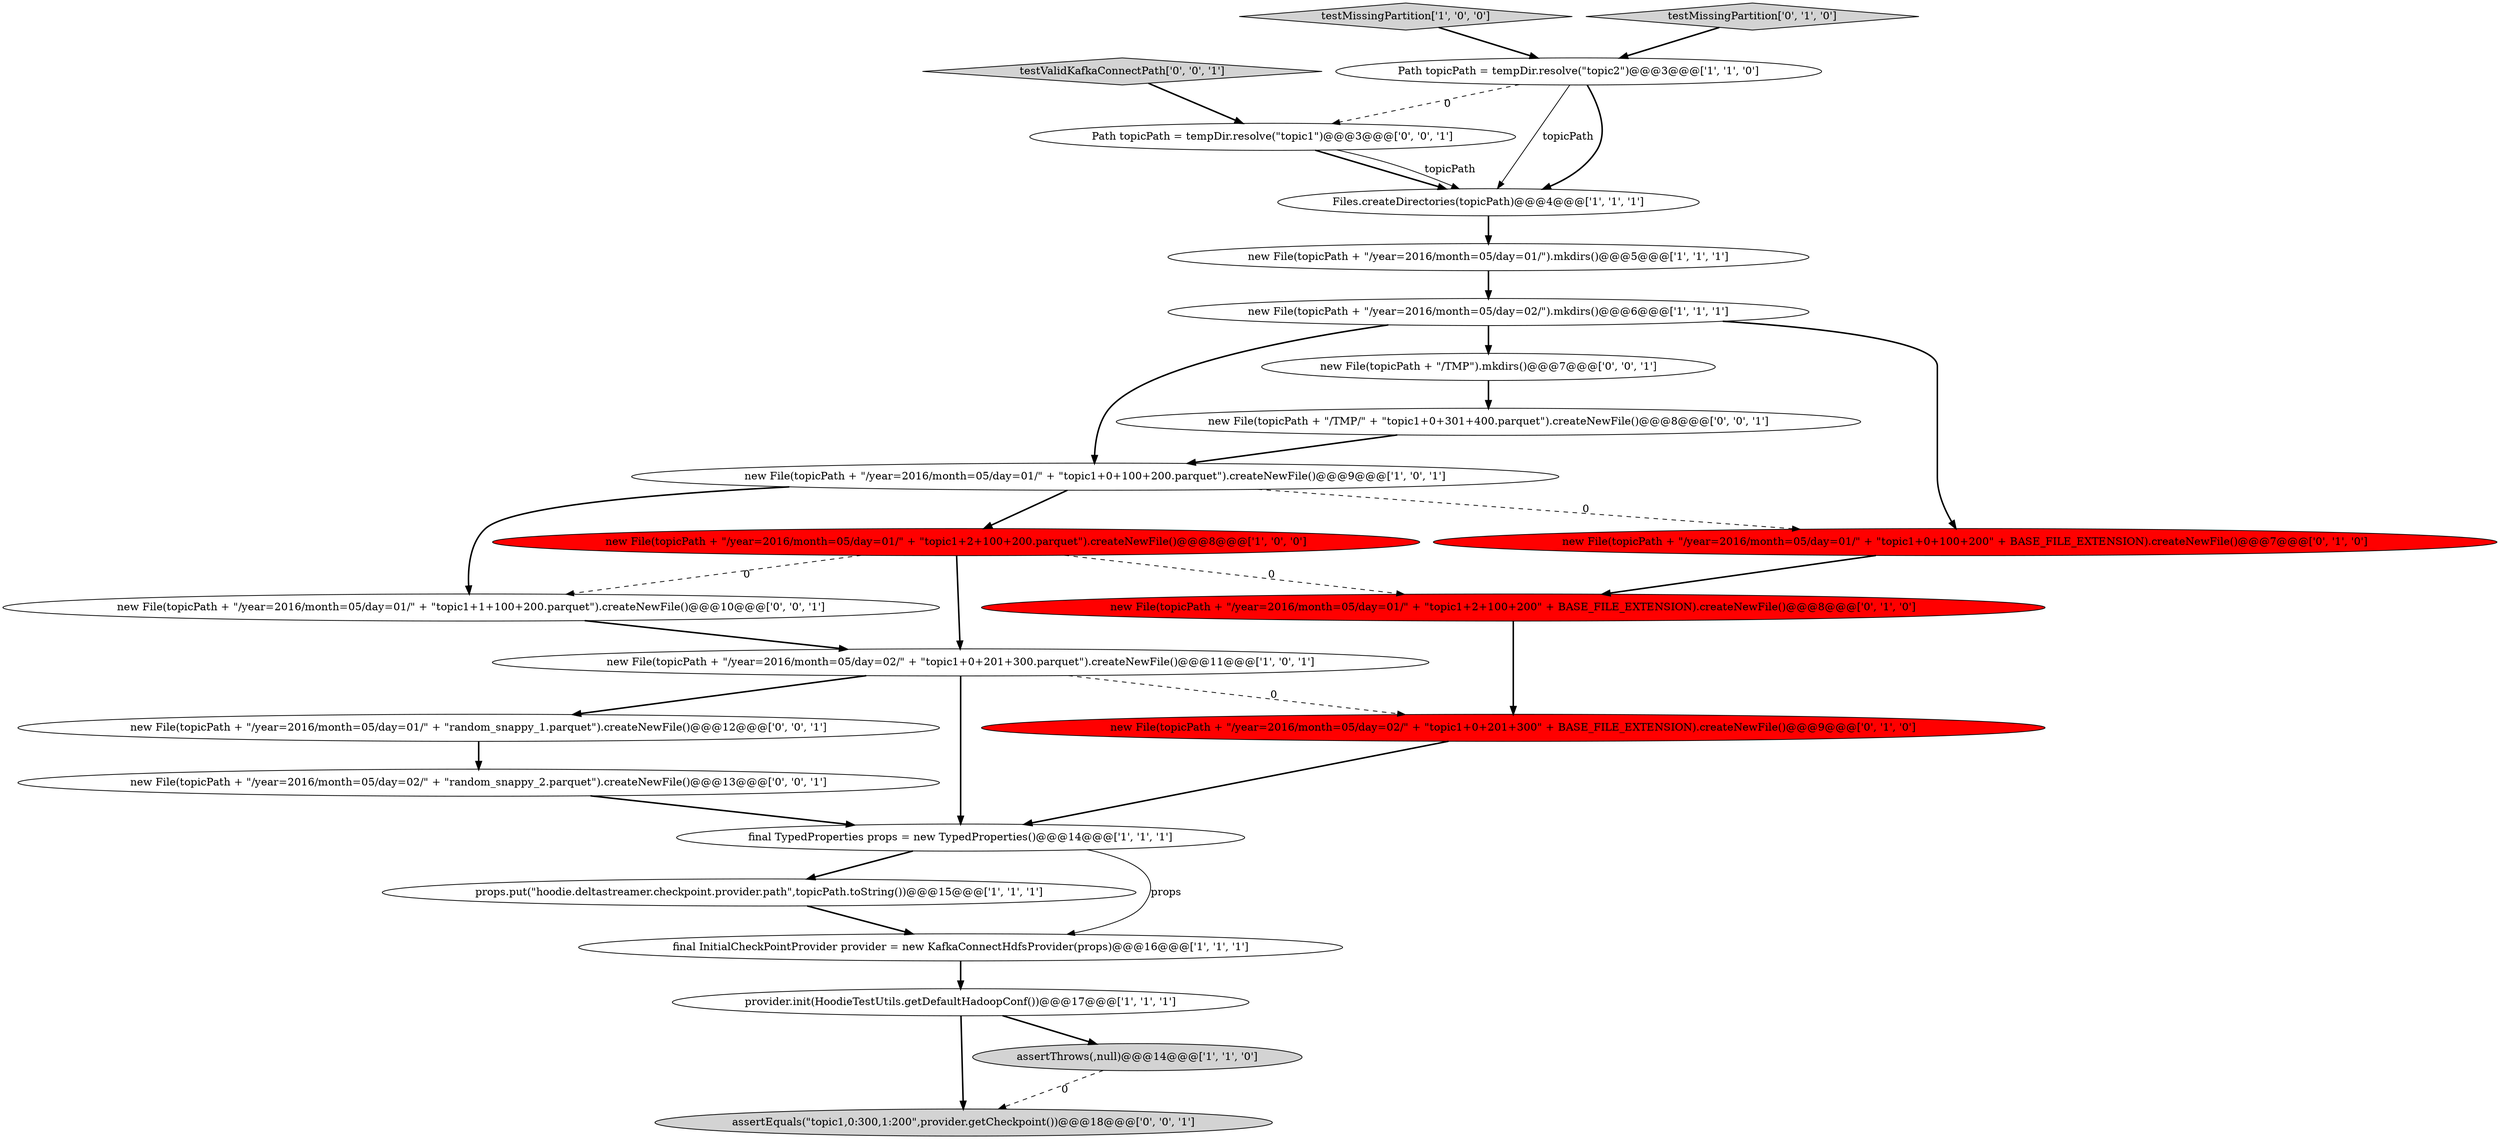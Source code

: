 digraph {
20 [style = filled, label = "new File(topicPath + \"/year=2016/month=05/day=01/\" + \"random_snappy_1.parquet\").createNewFile()@@@12@@@['0', '0', '1']", fillcolor = white, shape = ellipse image = "AAA0AAABBB3BBB"];
22 [style = filled, label = "new File(topicPath + \"/year=2016/month=05/day=02/\" + \"random_snappy_2.parquet\").createNewFile()@@@13@@@['0', '0', '1']", fillcolor = white, shape = ellipse image = "AAA0AAABBB3BBB"];
9 [style = filled, label = "new File(topicPath + \"/year=2016/month=05/day=02/\").mkdirs()@@@6@@@['1', '1', '1']", fillcolor = white, shape = ellipse image = "AAA0AAABBB1BBB"];
24 [style = filled, label = "Path topicPath = tempDir.resolve(\"topic1\")@@@3@@@['0', '0', '1']", fillcolor = white, shape = ellipse image = "AAA0AAABBB3BBB"];
18 [style = filled, label = "testValidKafkaConnectPath['0', '0', '1']", fillcolor = lightgray, shape = diamond image = "AAA0AAABBB3BBB"];
6 [style = filled, label = "final InitialCheckPointProvider provider = new KafkaConnectHdfsProvider(props)@@@16@@@['1', '1', '1']", fillcolor = white, shape = ellipse image = "AAA0AAABBB1BBB"];
5 [style = filled, label = "Files.createDirectories(topicPath)@@@4@@@['1', '1', '1']", fillcolor = white, shape = ellipse image = "AAA0AAABBB1BBB"];
12 [style = filled, label = "props.put(\"hoodie.deltastreamer.checkpoint.provider.path\",topicPath.toString())@@@15@@@['1', '1', '1']", fillcolor = white, shape = ellipse image = "AAA0AAABBB1BBB"];
1 [style = filled, label = "final TypedProperties props = new TypedProperties()@@@14@@@['1', '1', '1']", fillcolor = white, shape = ellipse image = "AAA0AAABBB1BBB"];
16 [style = filled, label = "new File(topicPath + \"/year=2016/month=05/day=01/\" + \"topic1+0+100+200\" + BASE_FILE_EXTENSION).createNewFile()@@@7@@@['0', '1', '0']", fillcolor = red, shape = ellipse image = "AAA1AAABBB2BBB"];
11 [style = filled, label = "provider.init(HoodieTestUtils.getDefaultHadoopConf())@@@17@@@['1', '1', '1']", fillcolor = white, shape = ellipse image = "AAA0AAABBB1BBB"];
3 [style = filled, label = "new File(topicPath + \"/year=2016/month=05/day=02/\" + \"topic1+0+201+300.parquet\").createNewFile()@@@11@@@['1', '0', '1']", fillcolor = white, shape = ellipse image = "AAA0AAABBB1BBB"];
14 [style = filled, label = "new File(topicPath + \"/year=2016/month=05/day=02/\" + \"topic1+0+201+300\" + BASE_FILE_EXTENSION).createNewFile()@@@9@@@['0', '1', '0']", fillcolor = red, shape = ellipse image = "AAA1AAABBB2BBB"];
23 [style = filled, label = "new File(topicPath + \"/TMP\").mkdirs()@@@7@@@['0', '0', '1']", fillcolor = white, shape = ellipse image = "AAA0AAABBB3BBB"];
0 [style = filled, label = "new File(topicPath + \"/year=2016/month=05/day=01/\").mkdirs()@@@5@@@['1', '1', '1']", fillcolor = white, shape = ellipse image = "AAA0AAABBB1BBB"];
17 [style = filled, label = "new File(topicPath + \"/TMP/\" + \"topic1+0+301+400.parquet\").createNewFile()@@@8@@@['0', '0', '1']", fillcolor = white, shape = ellipse image = "AAA0AAABBB3BBB"];
2 [style = filled, label = "testMissingPartition['1', '0', '0']", fillcolor = lightgray, shape = diamond image = "AAA0AAABBB1BBB"];
8 [style = filled, label = "assertThrows(,null)@@@14@@@['1', '1', '0']", fillcolor = lightgray, shape = ellipse image = "AAA0AAABBB1BBB"];
21 [style = filled, label = "assertEquals(\"topic1,0:300,1:200\",provider.getCheckpoint())@@@18@@@['0', '0', '1']", fillcolor = lightgray, shape = ellipse image = "AAA0AAABBB3BBB"];
4 [style = filled, label = "Path topicPath = tempDir.resolve(\"topic2\")@@@3@@@['1', '1', '0']", fillcolor = white, shape = ellipse image = "AAA0AAABBB1BBB"];
19 [style = filled, label = "new File(topicPath + \"/year=2016/month=05/day=01/\" + \"topic1+1+100+200.parquet\").createNewFile()@@@10@@@['0', '0', '1']", fillcolor = white, shape = ellipse image = "AAA0AAABBB3BBB"];
15 [style = filled, label = "new File(topicPath + \"/year=2016/month=05/day=01/\" + \"topic1+2+100+200\" + BASE_FILE_EXTENSION).createNewFile()@@@8@@@['0', '1', '0']", fillcolor = red, shape = ellipse image = "AAA1AAABBB2BBB"];
13 [style = filled, label = "testMissingPartition['0', '1', '0']", fillcolor = lightgray, shape = diamond image = "AAA0AAABBB2BBB"];
10 [style = filled, label = "new File(topicPath + \"/year=2016/month=05/day=01/\" + \"topic1+0+100+200.parquet\").createNewFile()@@@9@@@['1', '0', '1']", fillcolor = white, shape = ellipse image = "AAA0AAABBB1BBB"];
7 [style = filled, label = "new File(topicPath + \"/year=2016/month=05/day=01/\" + \"topic1+2+100+200.parquet\").createNewFile()@@@8@@@['1', '0', '0']", fillcolor = red, shape = ellipse image = "AAA1AAABBB1BBB"];
4->5 [style = solid, label="topicPath"];
16->15 [style = bold, label=""];
17->10 [style = bold, label=""];
0->9 [style = bold, label=""];
18->24 [style = bold, label=""];
3->1 [style = bold, label=""];
15->14 [style = bold, label=""];
10->19 [style = bold, label=""];
11->21 [style = bold, label=""];
9->10 [style = bold, label=""];
8->21 [style = dashed, label="0"];
12->6 [style = bold, label=""];
2->4 [style = bold, label=""];
10->7 [style = bold, label=""];
9->16 [style = bold, label=""];
7->3 [style = bold, label=""];
14->1 [style = bold, label=""];
24->5 [style = bold, label=""];
20->22 [style = bold, label=""];
9->23 [style = bold, label=""];
3->20 [style = bold, label=""];
5->0 [style = bold, label=""];
7->19 [style = dashed, label="0"];
6->11 [style = bold, label=""];
24->5 [style = solid, label="topicPath"];
1->12 [style = bold, label=""];
7->15 [style = dashed, label="0"];
11->8 [style = bold, label=""];
23->17 [style = bold, label=""];
10->16 [style = dashed, label="0"];
22->1 [style = bold, label=""];
4->24 [style = dashed, label="0"];
3->14 [style = dashed, label="0"];
1->6 [style = solid, label="props"];
4->5 [style = bold, label=""];
19->3 [style = bold, label=""];
13->4 [style = bold, label=""];
}
